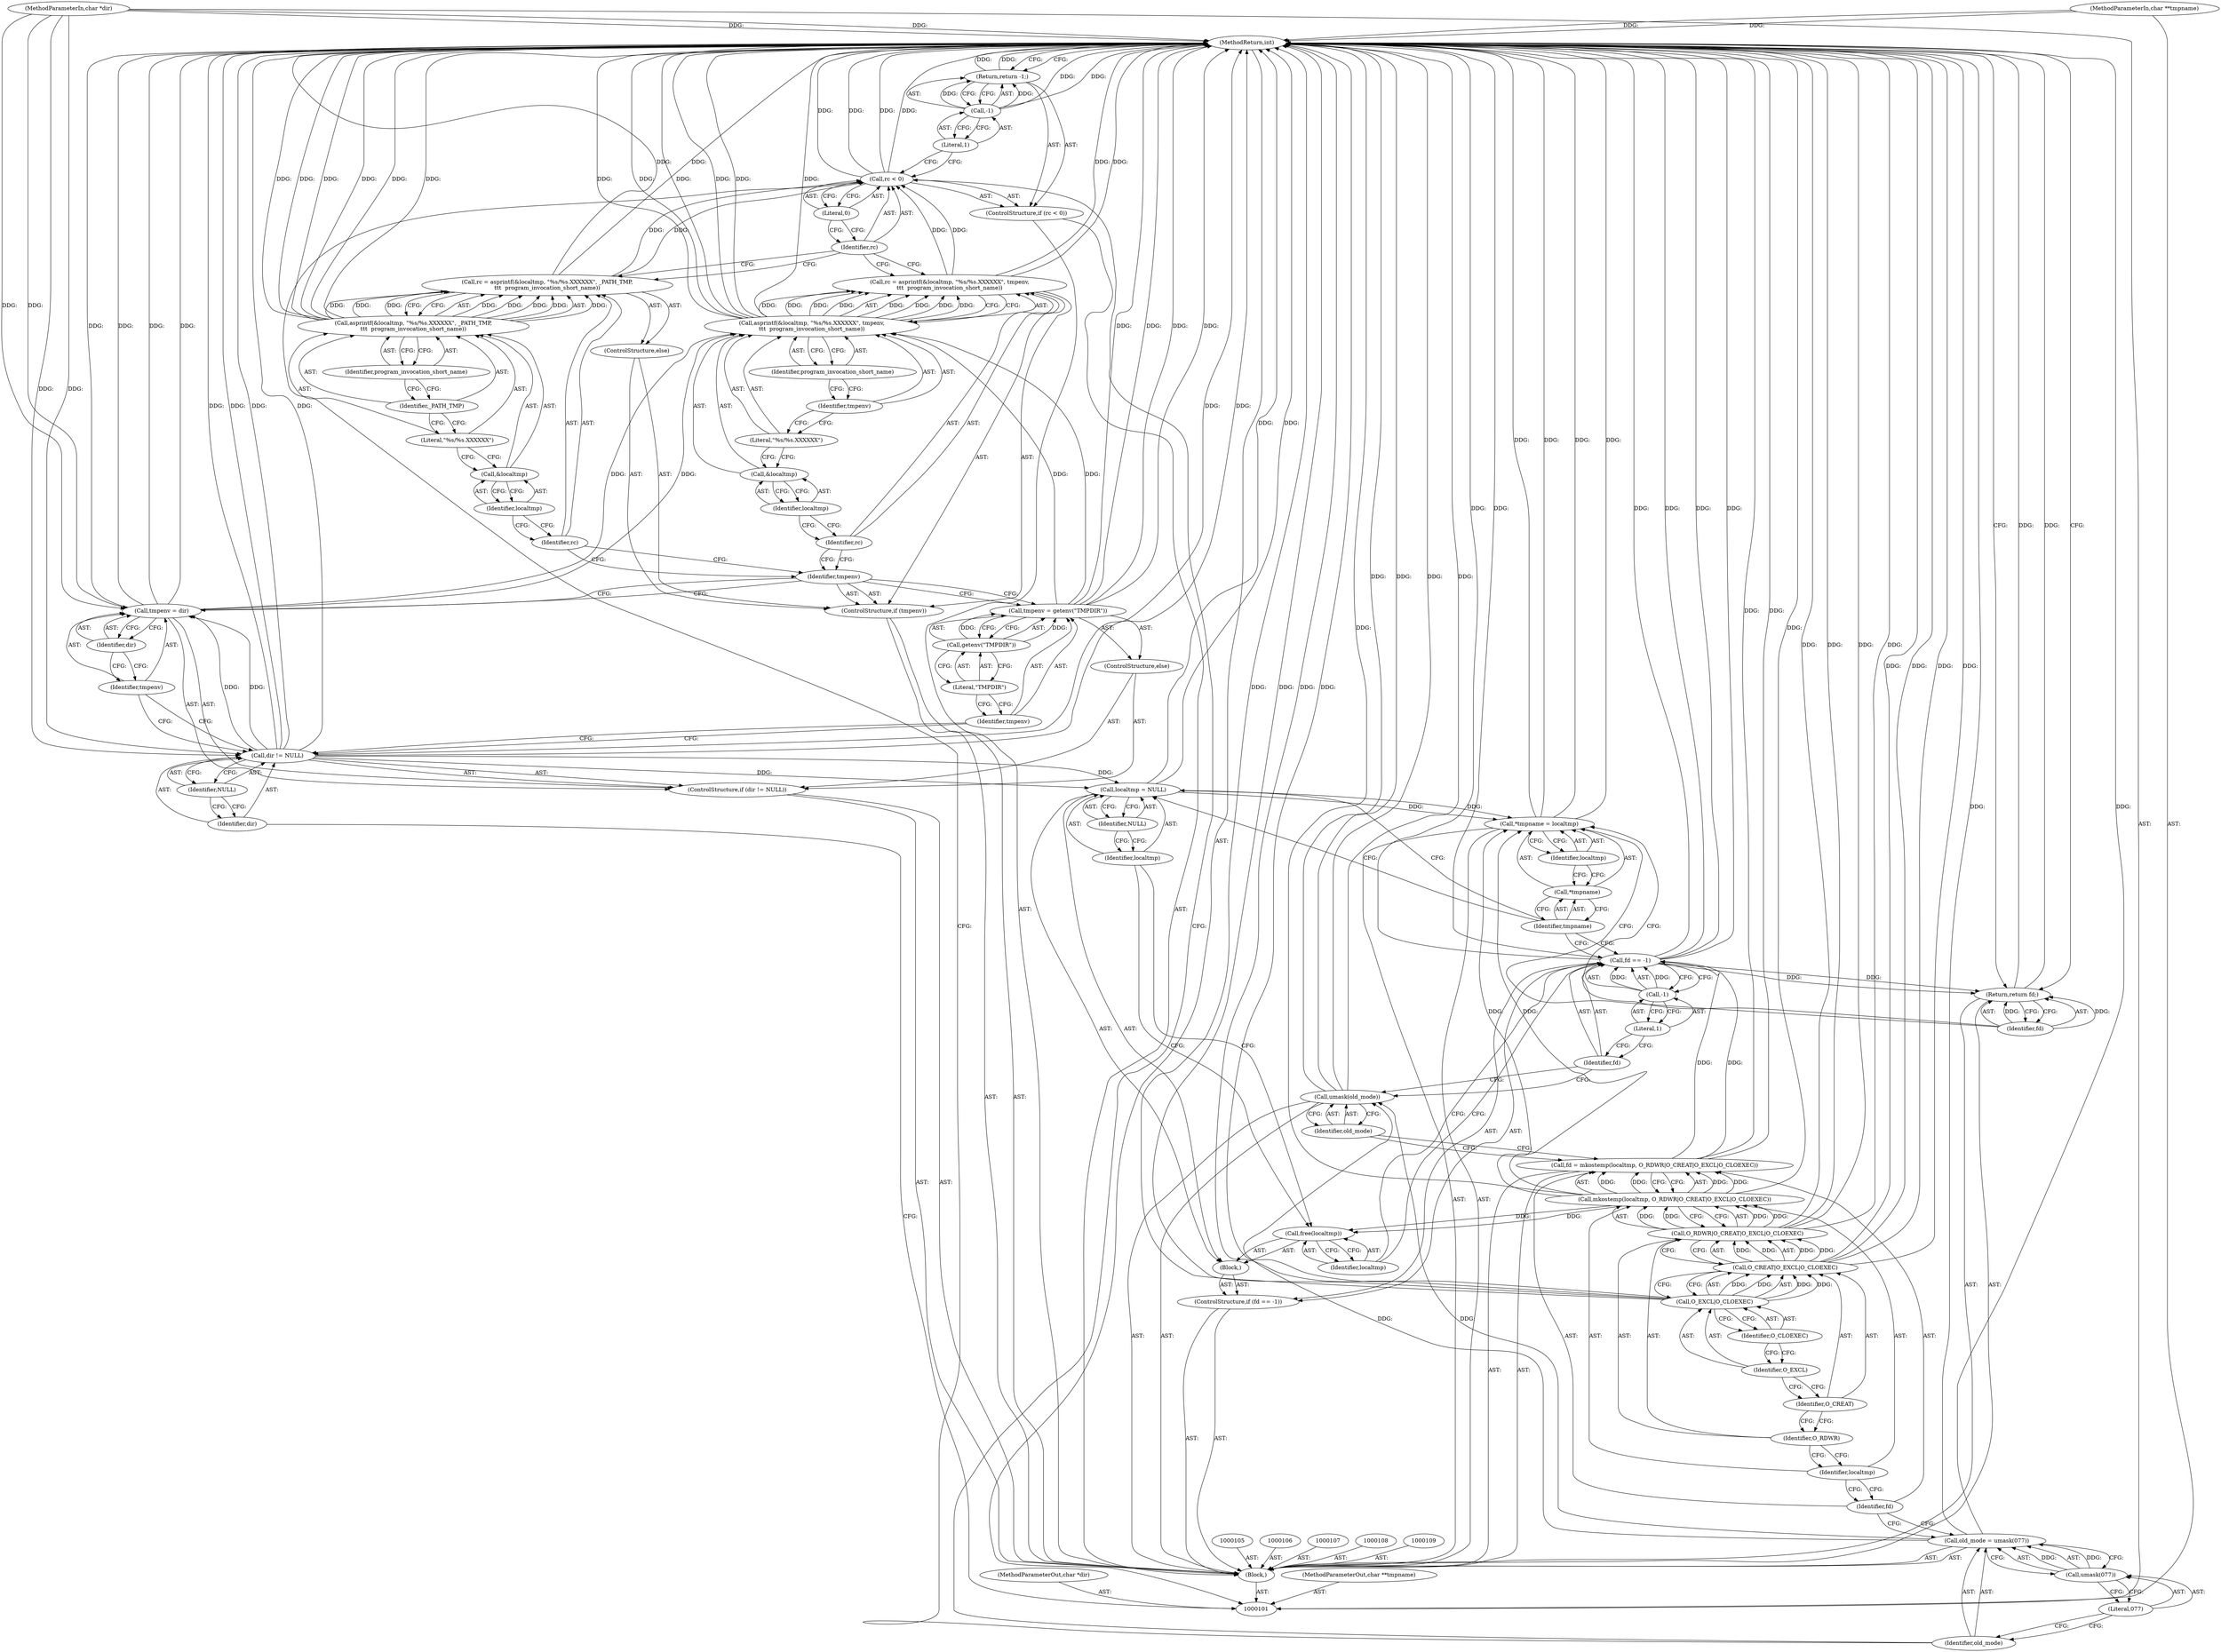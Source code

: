 digraph "1_util-linux_bde91c85bdc77975155058276f99d2e0f5eab5a9_0" {
"1000182" [label="(MethodReturn,int)"];
"1000102" [label="(MethodParameterIn,char **tmpname)"];
"1000251" [label="(MethodParameterOut,char **tmpname)"];
"1000103" [label="(MethodParameterIn,char *dir)"];
"1000252" [label="(MethodParameterOut,char *dir)"];
"1000110" [label="(ControlStructure,if (dir != NULL))"];
"1000113" [label="(Identifier,NULL)"];
"1000111" [label="(Call,dir != NULL)"];
"1000112" [label="(Identifier,dir)"];
"1000116" [label="(Identifier,dir)"];
"1000114" [label="(Call,tmpenv = dir)"];
"1000115" [label="(Identifier,tmpenv)"];
"1000117" [label="(ControlStructure,else)"];
"1000120" [label="(Call,getenv(\"TMPDIR\"))"];
"1000121" [label="(Literal,\"TMPDIR\")"];
"1000118" [label="(Call,tmpenv = getenv(\"TMPDIR\"))"];
"1000119" [label="(Identifier,tmpenv)"];
"1000122" [label="(ControlStructure,if (tmpenv))"];
"1000123" [label="(Identifier,tmpenv)"];
"1000127" [label="(Call,&localtmp)"];
"1000128" [label="(Identifier,localtmp)"];
"1000124" [label="(Call,rc = asprintf(&localtmp, \"%s/%s.XXXXXX\", tmpenv,\n\t\t\t  program_invocation_short_name))"];
"1000125" [label="(Identifier,rc)"];
"1000129" [label="(Literal,\"%s/%s.XXXXXX\")"];
"1000130" [label="(Identifier,tmpenv)"];
"1000126" [label="(Call,asprintf(&localtmp, \"%s/%s.XXXXXX\", tmpenv,\n\t\t\t  program_invocation_short_name))"];
"1000131" [label="(Identifier,program_invocation_short_name)"];
"1000132" [label="(ControlStructure,else)"];
"1000136" [label="(Call,&localtmp)"];
"1000137" [label="(Identifier,localtmp)"];
"1000133" [label="(Call,rc = asprintf(&localtmp, \"%s/%s.XXXXXX\", _PATH_TMP,\n\t\t\t  program_invocation_short_name))"];
"1000134" [label="(Identifier,rc)"];
"1000138" [label="(Literal,\"%s/%s.XXXXXX\")"];
"1000139" [label="(Identifier,_PATH_TMP)"];
"1000135" [label="(Call,asprintf(&localtmp, \"%s/%s.XXXXXX\", _PATH_TMP,\n\t\t\t  program_invocation_short_name))"];
"1000140" [label="(Identifier,program_invocation_short_name)"];
"1000104" [label="(Block,)"];
"1000144" [label="(Literal,0)"];
"1000141" [label="(ControlStructure,if (rc < 0))"];
"1000142" [label="(Call,rc < 0)"];
"1000143" [label="(Identifier,rc)"];
"1000146" [label="(Call,-1)"];
"1000147" [label="(Literal,1)"];
"1000145" [label="(Return,return -1;)"];
"1000148" [label="(Call,old_mode = umask(077))"];
"1000149" [label="(Identifier,old_mode)"];
"1000150" [label="(Call,umask(077))"];
"1000151" [label="(Literal,077)"];
"1000152" [label="(Call,fd = mkostemp(localtmp, O_RDWR|O_CREAT|O_EXCL|O_CLOEXEC))"];
"1000153" [label="(Identifier,fd)"];
"1000155" [label="(Identifier,localtmp)"];
"1000156" [label="(Call,O_RDWR|O_CREAT|O_EXCL|O_CLOEXEC)"];
"1000157" [label="(Identifier,O_RDWR)"];
"1000158" [label="(Call,O_CREAT|O_EXCL|O_CLOEXEC)"];
"1000159" [label="(Identifier,O_CREAT)"];
"1000160" [label="(Call,O_EXCL|O_CLOEXEC)"];
"1000161" [label="(Identifier,O_EXCL)"];
"1000162" [label="(Identifier,O_CLOEXEC)"];
"1000154" [label="(Call,mkostemp(localtmp, O_RDWR|O_CREAT|O_EXCL|O_CLOEXEC))"];
"1000163" [label="(Call,umask(old_mode))"];
"1000164" [label="(Identifier,old_mode)"];
"1000165" [label="(ControlStructure,if (fd == -1))"];
"1000168" [label="(Call,-1)"];
"1000169" [label="(Literal,1)"];
"1000170" [label="(Block,)"];
"1000166" [label="(Call,fd == -1)"];
"1000167" [label="(Identifier,fd)"];
"1000171" [label="(Call,free(localtmp))"];
"1000172" [label="(Identifier,localtmp)"];
"1000175" [label="(Identifier,NULL)"];
"1000173" [label="(Call,localtmp = NULL)"];
"1000174" [label="(Identifier,localtmp)"];
"1000176" [label="(Call,*tmpname = localtmp)"];
"1000177" [label="(Call,*tmpname)"];
"1000179" [label="(Identifier,localtmp)"];
"1000178" [label="(Identifier,tmpname)"];
"1000180" [label="(Return,return fd;)"];
"1000181" [label="(Identifier,fd)"];
"1000182" -> "1000101"  [label="AST: "];
"1000182" -> "1000145"  [label="CFG: "];
"1000182" -> "1000180"  [label="CFG: "];
"1000145" -> "1000182"  [label="DDG: "];
"1000158" -> "1000182"  [label="DDG: "];
"1000158" -> "1000182"  [label="DDG: "];
"1000142" -> "1000182"  [label="DDG: "];
"1000142" -> "1000182"  [label="DDG: "];
"1000156" -> "1000182"  [label="DDG: "];
"1000156" -> "1000182"  [label="DDG: "];
"1000176" -> "1000182"  [label="DDG: "];
"1000176" -> "1000182"  [label="DDG: "];
"1000135" -> "1000182"  [label="DDG: "];
"1000135" -> "1000182"  [label="DDG: "];
"1000135" -> "1000182"  [label="DDG: "];
"1000114" -> "1000182"  [label="DDG: "];
"1000114" -> "1000182"  [label="DDG: "];
"1000126" -> "1000182"  [label="DDG: "];
"1000126" -> "1000182"  [label="DDG: "];
"1000126" -> "1000182"  [label="DDG: "];
"1000152" -> "1000182"  [label="DDG: "];
"1000154" -> "1000182"  [label="DDG: "];
"1000118" -> "1000182"  [label="DDG: "];
"1000118" -> "1000182"  [label="DDG: "];
"1000173" -> "1000182"  [label="DDG: "];
"1000166" -> "1000182"  [label="DDG: "];
"1000166" -> "1000182"  [label="DDG: "];
"1000166" -> "1000182"  [label="DDG: "];
"1000163" -> "1000182"  [label="DDG: "];
"1000163" -> "1000182"  [label="DDG: "];
"1000124" -> "1000182"  [label="DDG: "];
"1000103" -> "1000182"  [label="DDG: "];
"1000102" -> "1000182"  [label="DDG: "];
"1000111" -> "1000182"  [label="DDG: "];
"1000111" -> "1000182"  [label="DDG: "];
"1000111" -> "1000182"  [label="DDG: "];
"1000133" -> "1000182"  [label="DDG: "];
"1000148" -> "1000182"  [label="DDG: "];
"1000160" -> "1000182"  [label="DDG: "];
"1000160" -> "1000182"  [label="DDG: "];
"1000146" -> "1000182"  [label="DDG: "];
"1000180" -> "1000182"  [label="DDG: "];
"1000102" -> "1000101"  [label="AST: "];
"1000102" -> "1000182"  [label="DDG: "];
"1000251" -> "1000101"  [label="AST: "];
"1000103" -> "1000101"  [label="AST: "];
"1000103" -> "1000182"  [label="DDG: "];
"1000103" -> "1000111"  [label="DDG: "];
"1000103" -> "1000114"  [label="DDG: "];
"1000252" -> "1000101"  [label="AST: "];
"1000110" -> "1000104"  [label="AST: "];
"1000111" -> "1000110"  [label="AST: "];
"1000114" -> "1000110"  [label="AST: "];
"1000117" -> "1000110"  [label="AST: "];
"1000113" -> "1000111"  [label="AST: "];
"1000113" -> "1000112"  [label="CFG: "];
"1000111" -> "1000113"  [label="CFG: "];
"1000111" -> "1000110"  [label="AST: "];
"1000111" -> "1000113"  [label="CFG: "];
"1000112" -> "1000111"  [label="AST: "];
"1000113" -> "1000111"  [label="AST: "];
"1000115" -> "1000111"  [label="CFG: "];
"1000119" -> "1000111"  [label="CFG: "];
"1000111" -> "1000182"  [label="DDG: "];
"1000111" -> "1000182"  [label="DDG: "];
"1000111" -> "1000182"  [label="DDG: "];
"1000103" -> "1000111"  [label="DDG: "];
"1000111" -> "1000114"  [label="DDG: "];
"1000111" -> "1000173"  [label="DDG: "];
"1000112" -> "1000111"  [label="AST: "];
"1000112" -> "1000101"  [label="CFG: "];
"1000113" -> "1000112"  [label="CFG: "];
"1000116" -> "1000114"  [label="AST: "];
"1000116" -> "1000115"  [label="CFG: "];
"1000114" -> "1000116"  [label="CFG: "];
"1000114" -> "1000110"  [label="AST: "];
"1000114" -> "1000116"  [label="CFG: "];
"1000115" -> "1000114"  [label="AST: "];
"1000116" -> "1000114"  [label="AST: "];
"1000123" -> "1000114"  [label="CFG: "];
"1000114" -> "1000182"  [label="DDG: "];
"1000114" -> "1000182"  [label="DDG: "];
"1000111" -> "1000114"  [label="DDG: "];
"1000103" -> "1000114"  [label="DDG: "];
"1000114" -> "1000126"  [label="DDG: "];
"1000115" -> "1000114"  [label="AST: "];
"1000115" -> "1000111"  [label="CFG: "];
"1000116" -> "1000115"  [label="CFG: "];
"1000117" -> "1000110"  [label="AST: "];
"1000118" -> "1000117"  [label="AST: "];
"1000120" -> "1000118"  [label="AST: "];
"1000120" -> "1000121"  [label="CFG: "];
"1000121" -> "1000120"  [label="AST: "];
"1000118" -> "1000120"  [label="CFG: "];
"1000120" -> "1000118"  [label="DDG: "];
"1000121" -> "1000120"  [label="AST: "];
"1000121" -> "1000119"  [label="CFG: "];
"1000120" -> "1000121"  [label="CFG: "];
"1000118" -> "1000117"  [label="AST: "];
"1000118" -> "1000120"  [label="CFG: "];
"1000119" -> "1000118"  [label="AST: "];
"1000120" -> "1000118"  [label="AST: "];
"1000123" -> "1000118"  [label="CFG: "];
"1000118" -> "1000182"  [label="DDG: "];
"1000118" -> "1000182"  [label="DDG: "];
"1000120" -> "1000118"  [label="DDG: "];
"1000118" -> "1000126"  [label="DDG: "];
"1000119" -> "1000118"  [label="AST: "];
"1000119" -> "1000111"  [label="CFG: "];
"1000121" -> "1000119"  [label="CFG: "];
"1000122" -> "1000104"  [label="AST: "];
"1000123" -> "1000122"  [label="AST: "];
"1000124" -> "1000122"  [label="AST: "];
"1000132" -> "1000122"  [label="AST: "];
"1000123" -> "1000122"  [label="AST: "];
"1000123" -> "1000114"  [label="CFG: "];
"1000123" -> "1000118"  [label="CFG: "];
"1000125" -> "1000123"  [label="CFG: "];
"1000134" -> "1000123"  [label="CFG: "];
"1000127" -> "1000126"  [label="AST: "];
"1000127" -> "1000128"  [label="CFG: "];
"1000128" -> "1000127"  [label="AST: "];
"1000129" -> "1000127"  [label="CFG: "];
"1000128" -> "1000127"  [label="AST: "];
"1000128" -> "1000125"  [label="CFG: "];
"1000127" -> "1000128"  [label="CFG: "];
"1000124" -> "1000122"  [label="AST: "];
"1000124" -> "1000126"  [label="CFG: "];
"1000125" -> "1000124"  [label="AST: "];
"1000126" -> "1000124"  [label="AST: "];
"1000143" -> "1000124"  [label="CFG: "];
"1000124" -> "1000182"  [label="DDG: "];
"1000126" -> "1000124"  [label="DDG: "];
"1000126" -> "1000124"  [label="DDG: "];
"1000126" -> "1000124"  [label="DDG: "];
"1000126" -> "1000124"  [label="DDG: "];
"1000124" -> "1000142"  [label="DDG: "];
"1000125" -> "1000124"  [label="AST: "];
"1000125" -> "1000123"  [label="CFG: "];
"1000128" -> "1000125"  [label="CFG: "];
"1000129" -> "1000126"  [label="AST: "];
"1000129" -> "1000127"  [label="CFG: "];
"1000130" -> "1000129"  [label="CFG: "];
"1000130" -> "1000126"  [label="AST: "];
"1000130" -> "1000129"  [label="CFG: "];
"1000131" -> "1000130"  [label="CFG: "];
"1000126" -> "1000124"  [label="AST: "];
"1000126" -> "1000131"  [label="CFG: "];
"1000127" -> "1000126"  [label="AST: "];
"1000129" -> "1000126"  [label="AST: "];
"1000130" -> "1000126"  [label="AST: "];
"1000131" -> "1000126"  [label="AST: "];
"1000124" -> "1000126"  [label="CFG: "];
"1000126" -> "1000182"  [label="DDG: "];
"1000126" -> "1000182"  [label="DDG: "];
"1000126" -> "1000182"  [label="DDG: "];
"1000126" -> "1000124"  [label="DDG: "];
"1000126" -> "1000124"  [label="DDG: "];
"1000126" -> "1000124"  [label="DDG: "];
"1000126" -> "1000124"  [label="DDG: "];
"1000114" -> "1000126"  [label="DDG: "];
"1000118" -> "1000126"  [label="DDG: "];
"1000131" -> "1000126"  [label="AST: "];
"1000131" -> "1000130"  [label="CFG: "];
"1000126" -> "1000131"  [label="CFG: "];
"1000132" -> "1000122"  [label="AST: "];
"1000133" -> "1000132"  [label="AST: "];
"1000136" -> "1000135"  [label="AST: "];
"1000136" -> "1000137"  [label="CFG: "];
"1000137" -> "1000136"  [label="AST: "];
"1000138" -> "1000136"  [label="CFG: "];
"1000137" -> "1000136"  [label="AST: "];
"1000137" -> "1000134"  [label="CFG: "];
"1000136" -> "1000137"  [label="CFG: "];
"1000133" -> "1000132"  [label="AST: "];
"1000133" -> "1000135"  [label="CFG: "];
"1000134" -> "1000133"  [label="AST: "];
"1000135" -> "1000133"  [label="AST: "];
"1000143" -> "1000133"  [label="CFG: "];
"1000133" -> "1000182"  [label="DDG: "];
"1000135" -> "1000133"  [label="DDG: "];
"1000135" -> "1000133"  [label="DDG: "];
"1000135" -> "1000133"  [label="DDG: "];
"1000135" -> "1000133"  [label="DDG: "];
"1000133" -> "1000142"  [label="DDG: "];
"1000134" -> "1000133"  [label="AST: "];
"1000134" -> "1000123"  [label="CFG: "];
"1000137" -> "1000134"  [label="CFG: "];
"1000138" -> "1000135"  [label="AST: "];
"1000138" -> "1000136"  [label="CFG: "];
"1000139" -> "1000138"  [label="CFG: "];
"1000139" -> "1000135"  [label="AST: "];
"1000139" -> "1000138"  [label="CFG: "];
"1000140" -> "1000139"  [label="CFG: "];
"1000135" -> "1000133"  [label="AST: "];
"1000135" -> "1000140"  [label="CFG: "];
"1000136" -> "1000135"  [label="AST: "];
"1000138" -> "1000135"  [label="AST: "];
"1000139" -> "1000135"  [label="AST: "];
"1000140" -> "1000135"  [label="AST: "];
"1000133" -> "1000135"  [label="CFG: "];
"1000135" -> "1000182"  [label="DDG: "];
"1000135" -> "1000182"  [label="DDG: "];
"1000135" -> "1000182"  [label="DDG: "];
"1000135" -> "1000133"  [label="DDG: "];
"1000135" -> "1000133"  [label="DDG: "];
"1000135" -> "1000133"  [label="DDG: "];
"1000135" -> "1000133"  [label="DDG: "];
"1000140" -> "1000135"  [label="AST: "];
"1000140" -> "1000139"  [label="CFG: "];
"1000135" -> "1000140"  [label="CFG: "];
"1000104" -> "1000101"  [label="AST: "];
"1000105" -> "1000104"  [label="AST: "];
"1000106" -> "1000104"  [label="AST: "];
"1000107" -> "1000104"  [label="AST: "];
"1000108" -> "1000104"  [label="AST: "];
"1000109" -> "1000104"  [label="AST: "];
"1000110" -> "1000104"  [label="AST: "];
"1000122" -> "1000104"  [label="AST: "];
"1000141" -> "1000104"  [label="AST: "];
"1000148" -> "1000104"  [label="AST: "];
"1000152" -> "1000104"  [label="AST: "];
"1000163" -> "1000104"  [label="AST: "];
"1000165" -> "1000104"  [label="AST: "];
"1000176" -> "1000104"  [label="AST: "];
"1000180" -> "1000104"  [label="AST: "];
"1000144" -> "1000142"  [label="AST: "];
"1000144" -> "1000143"  [label="CFG: "];
"1000142" -> "1000144"  [label="CFG: "];
"1000141" -> "1000104"  [label="AST: "];
"1000142" -> "1000141"  [label="AST: "];
"1000145" -> "1000141"  [label="AST: "];
"1000142" -> "1000141"  [label="AST: "];
"1000142" -> "1000144"  [label="CFG: "];
"1000143" -> "1000142"  [label="AST: "];
"1000144" -> "1000142"  [label="AST: "];
"1000147" -> "1000142"  [label="CFG: "];
"1000149" -> "1000142"  [label="CFG: "];
"1000142" -> "1000182"  [label="DDG: "];
"1000142" -> "1000182"  [label="DDG: "];
"1000124" -> "1000142"  [label="DDG: "];
"1000133" -> "1000142"  [label="DDG: "];
"1000143" -> "1000142"  [label="AST: "];
"1000143" -> "1000124"  [label="CFG: "];
"1000143" -> "1000133"  [label="CFG: "];
"1000144" -> "1000143"  [label="CFG: "];
"1000146" -> "1000145"  [label="AST: "];
"1000146" -> "1000147"  [label="CFG: "];
"1000147" -> "1000146"  [label="AST: "];
"1000145" -> "1000146"  [label="CFG: "];
"1000146" -> "1000182"  [label="DDG: "];
"1000146" -> "1000145"  [label="DDG: "];
"1000147" -> "1000146"  [label="AST: "];
"1000147" -> "1000142"  [label="CFG: "];
"1000146" -> "1000147"  [label="CFG: "];
"1000145" -> "1000141"  [label="AST: "];
"1000145" -> "1000146"  [label="CFG: "];
"1000146" -> "1000145"  [label="AST: "];
"1000182" -> "1000145"  [label="CFG: "];
"1000145" -> "1000182"  [label="DDG: "];
"1000146" -> "1000145"  [label="DDG: "];
"1000148" -> "1000104"  [label="AST: "];
"1000148" -> "1000150"  [label="CFG: "];
"1000149" -> "1000148"  [label="AST: "];
"1000150" -> "1000148"  [label="AST: "];
"1000153" -> "1000148"  [label="CFG: "];
"1000148" -> "1000182"  [label="DDG: "];
"1000150" -> "1000148"  [label="DDG: "];
"1000148" -> "1000163"  [label="DDG: "];
"1000149" -> "1000148"  [label="AST: "];
"1000149" -> "1000142"  [label="CFG: "];
"1000151" -> "1000149"  [label="CFG: "];
"1000150" -> "1000148"  [label="AST: "];
"1000150" -> "1000151"  [label="CFG: "];
"1000151" -> "1000150"  [label="AST: "];
"1000148" -> "1000150"  [label="CFG: "];
"1000150" -> "1000148"  [label="DDG: "];
"1000151" -> "1000150"  [label="AST: "];
"1000151" -> "1000149"  [label="CFG: "];
"1000150" -> "1000151"  [label="CFG: "];
"1000152" -> "1000104"  [label="AST: "];
"1000152" -> "1000154"  [label="CFG: "];
"1000153" -> "1000152"  [label="AST: "];
"1000154" -> "1000152"  [label="AST: "];
"1000164" -> "1000152"  [label="CFG: "];
"1000152" -> "1000182"  [label="DDG: "];
"1000154" -> "1000152"  [label="DDG: "];
"1000154" -> "1000152"  [label="DDG: "];
"1000152" -> "1000166"  [label="DDG: "];
"1000153" -> "1000152"  [label="AST: "];
"1000153" -> "1000148"  [label="CFG: "];
"1000155" -> "1000153"  [label="CFG: "];
"1000155" -> "1000154"  [label="AST: "];
"1000155" -> "1000153"  [label="CFG: "];
"1000157" -> "1000155"  [label="CFG: "];
"1000156" -> "1000154"  [label="AST: "];
"1000156" -> "1000158"  [label="CFG: "];
"1000157" -> "1000156"  [label="AST: "];
"1000158" -> "1000156"  [label="AST: "];
"1000154" -> "1000156"  [label="CFG: "];
"1000156" -> "1000182"  [label="DDG: "];
"1000156" -> "1000182"  [label="DDG: "];
"1000156" -> "1000154"  [label="DDG: "];
"1000156" -> "1000154"  [label="DDG: "];
"1000158" -> "1000156"  [label="DDG: "];
"1000158" -> "1000156"  [label="DDG: "];
"1000157" -> "1000156"  [label="AST: "];
"1000157" -> "1000155"  [label="CFG: "];
"1000159" -> "1000157"  [label="CFG: "];
"1000158" -> "1000156"  [label="AST: "];
"1000158" -> "1000160"  [label="CFG: "];
"1000159" -> "1000158"  [label="AST: "];
"1000160" -> "1000158"  [label="AST: "];
"1000156" -> "1000158"  [label="CFG: "];
"1000158" -> "1000182"  [label="DDG: "];
"1000158" -> "1000182"  [label="DDG: "];
"1000158" -> "1000156"  [label="DDG: "];
"1000158" -> "1000156"  [label="DDG: "];
"1000160" -> "1000158"  [label="DDG: "];
"1000160" -> "1000158"  [label="DDG: "];
"1000159" -> "1000158"  [label="AST: "];
"1000159" -> "1000157"  [label="CFG: "];
"1000161" -> "1000159"  [label="CFG: "];
"1000160" -> "1000158"  [label="AST: "];
"1000160" -> "1000162"  [label="CFG: "];
"1000161" -> "1000160"  [label="AST: "];
"1000162" -> "1000160"  [label="AST: "];
"1000158" -> "1000160"  [label="CFG: "];
"1000160" -> "1000182"  [label="DDG: "];
"1000160" -> "1000182"  [label="DDG: "];
"1000160" -> "1000158"  [label="DDG: "];
"1000160" -> "1000158"  [label="DDG: "];
"1000161" -> "1000160"  [label="AST: "];
"1000161" -> "1000159"  [label="CFG: "];
"1000162" -> "1000161"  [label="CFG: "];
"1000162" -> "1000160"  [label="AST: "];
"1000162" -> "1000161"  [label="CFG: "];
"1000160" -> "1000162"  [label="CFG: "];
"1000154" -> "1000152"  [label="AST: "];
"1000154" -> "1000156"  [label="CFG: "];
"1000155" -> "1000154"  [label="AST: "];
"1000156" -> "1000154"  [label="AST: "];
"1000152" -> "1000154"  [label="CFG: "];
"1000154" -> "1000182"  [label="DDG: "];
"1000154" -> "1000152"  [label="DDG: "];
"1000154" -> "1000152"  [label="DDG: "];
"1000156" -> "1000154"  [label="DDG: "];
"1000156" -> "1000154"  [label="DDG: "];
"1000154" -> "1000171"  [label="DDG: "];
"1000154" -> "1000176"  [label="DDG: "];
"1000163" -> "1000104"  [label="AST: "];
"1000163" -> "1000164"  [label="CFG: "];
"1000164" -> "1000163"  [label="AST: "];
"1000167" -> "1000163"  [label="CFG: "];
"1000163" -> "1000182"  [label="DDG: "];
"1000163" -> "1000182"  [label="DDG: "];
"1000148" -> "1000163"  [label="DDG: "];
"1000164" -> "1000163"  [label="AST: "];
"1000164" -> "1000152"  [label="CFG: "];
"1000163" -> "1000164"  [label="CFG: "];
"1000165" -> "1000104"  [label="AST: "];
"1000166" -> "1000165"  [label="AST: "];
"1000170" -> "1000165"  [label="AST: "];
"1000168" -> "1000166"  [label="AST: "];
"1000168" -> "1000169"  [label="CFG: "];
"1000169" -> "1000168"  [label="AST: "];
"1000166" -> "1000168"  [label="CFG: "];
"1000168" -> "1000166"  [label="DDG: "];
"1000169" -> "1000168"  [label="AST: "];
"1000169" -> "1000167"  [label="CFG: "];
"1000168" -> "1000169"  [label="CFG: "];
"1000170" -> "1000165"  [label="AST: "];
"1000171" -> "1000170"  [label="AST: "];
"1000173" -> "1000170"  [label="AST: "];
"1000166" -> "1000165"  [label="AST: "];
"1000166" -> "1000168"  [label="CFG: "];
"1000167" -> "1000166"  [label="AST: "];
"1000168" -> "1000166"  [label="AST: "];
"1000172" -> "1000166"  [label="CFG: "];
"1000178" -> "1000166"  [label="CFG: "];
"1000166" -> "1000182"  [label="DDG: "];
"1000166" -> "1000182"  [label="DDG: "];
"1000166" -> "1000182"  [label="DDG: "];
"1000152" -> "1000166"  [label="DDG: "];
"1000168" -> "1000166"  [label="DDG: "];
"1000166" -> "1000180"  [label="DDG: "];
"1000167" -> "1000166"  [label="AST: "];
"1000167" -> "1000163"  [label="CFG: "];
"1000169" -> "1000167"  [label="CFG: "];
"1000171" -> "1000170"  [label="AST: "];
"1000171" -> "1000172"  [label="CFG: "];
"1000172" -> "1000171"  [label="AST: "];
"1000174" -> "1000171"  [label="CFG: "];
"1000154" -> "1000171"  [label="DDG: "];
"1000172" -> "1000171"  [label="AST: "];
"1000172" -> "1000166"  [label="CFG: "];
"1000171" -> "1000172"  [label="CFG: "];
"1000175" -> "1000173"  [label="AST: "];
"1000175" -> "1000174"  [label="CFG: "];
"1000173" -> "1000175"  [label="CFG: "];
"1000173" -> "1000170"  [label="AST: "];
"1000173" -> "1000175"  [label="CFG: "];
"1000174" -> "1000173"  [label="AST: "];
"1000175" -> "1000173"  [label="AST: "];
"1000178" -> "1000173"  [label="CFG: "];
"1000173" -> "1000182"  [label="DDG: "];
"1000111" -> "1000173"  [label="DDG: "];
"1000173" -> "1000176"  [label="DDG: "];
"1000174" -> "1000173"  [label="AST: "];
"1000174" -> "1000171"  [label="CFG: "];
"1000175" -> "1000174"  [label="CFG: "];
"1000176" -> "1000104"  [label="AST: "];
"1000176" -> "1000179"  [label="CFG: "];
"1000177" -> "1000176"  [label="AST: "];
"1000179" -> "1000176"  [label="AST: "];
"1000181" -> "1000176"  [label="CFG: "];
"1000176" -> "1000182"  [label="DDG: "];
"1000176" -> "1000182"  [label="DDG: "];
"1000154" -> "1000176"  [label="DDG: "];
"1000173" -> "1000176"  [label="DDG: "];
"1000177" -> "1000176"  [label="AST: "];
"1000177" -> "1000178"  [label="CFG: "];
"1000178" -> "1000177"  [label="AST: "];
"1000179" -> "1000177"  [label="CFG: "];
"1000179" -> "1000176"  [label="AST: "];
"1000179" -> "1000177"  [label="CFG: "];
"1000176" -> "1000179"  [label="CFG: "];
"1000178" -> "1000177"  [label="AST: "];
"1000178" -> "1000173"  [label="CFG: "];
"1000178" -> "1000166"  [label="CFG: "];
"1000177" -> "1000178"  [label="CFG: "];
"1000180" -> "1000104"  [label="AST: "];
"1000180" -> "1000181"  [label="CFG: "];
"1000181" -> "1000180"  [label="AST: "];
"1000182" -> "1000180"  [label="CFG: "];
"1000180" -> "1000182"  [label="DDG: "];
"1000181" -> "1000180"  [label="DDG: "];
"1000166" -> "1000180"  [label="DDG: "];
"1000181" -> "1000180"  [label="AST: "];
"1000181" -> "1000176"  [label="CFG: "];
"1000180" -> "1000181"  [label="CFG: "];
"1000181" -> "1000180"  [label="DDG: "];
}
